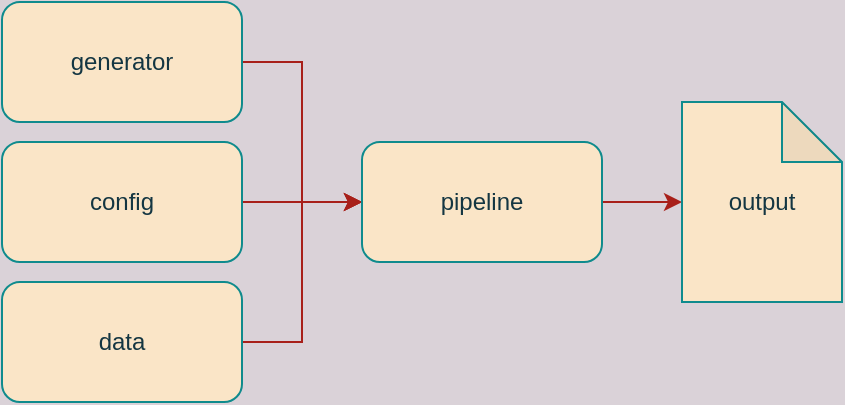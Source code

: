 <mxfile version="20.2.8" type="device"><diagram id="BN_NfcRSmqaE1-ilM0FF" name="Page-1"><mxGraphModel dx="932" dy="599" grid="1" gridSize="10" guides="1" tooltips="1" connect="1" arrows="1" fold="1" page="1" pageScale="1" pageWidth="827" pageHeight="1169" background="#DAD2D8" math="0" shadow="0"><root><mxCell id="0"/><mxCell id="1" parent="0"/><mxCell id="pVo-dFyNThJf84FPgALZ-15" style="edgeStyle=orthogonalEdgeStyle;rounded=0;orthogonalLoop=1;jettySize=auto;html=1;entryX=0;entryY=0.5;entryDx=0;entryDy=0;labelBackgroundColor=#DAD2D8;strokeColor=#A8201A;fontColor=#143642;" edge="1" parent="1" source="pVo-dFyNThJf84FPgALZ-9" target="pVo-dFyNThJf84FPgALZ-12"><mxGeometry relative="1" as="geometry"/></mxCell><mxCell id="pVo-dFyNThJf84FPgALZ-9" value="data" style="rounded=1;whiteSpace=wrap;html=1;fillColor=#FAE5C7;strokeColor=#0F8B8D;fontColor=#143642;" vertex="1" parent="1"><mxGeometry x="120" y="240" width="120" height="60" as="geometry"/></mxCell><mxCell id="pVo-dFyNThJf84FPgALZ-14" style="edgeStyle=orthogonalEdgeStyle;rounded=0;orthogonalLoop=1;jettySize=auto;html=1;labelBackgroundColor=#DAD2D8;strokeColor=#A8201A;fontColor=#143642;" edge="1" parent="1" source="pVo-dFyNThJf84FPgALZ-10" target="pVo-dFyNThJf84FPgALZ-12"><mxGeometry relative="1" as="geometry"/></mxCell><mxCell id="pVo-dFyNThJf84FPgALZ-10" value="config" style="rounded=1;whiteSpace=wrap;html=1;fillColor=#FAE5C7;strokeColor=#0F8B8D;fontColor=#143642;" vertex="1" parent="1"><mxGeometry x="120" y="170" width="120" height="60" as="geometry"/></mxCell><mxCell id="pVo-dFyNThJf84FPgALZ-13" style="edgeStyle=orthogonalEdgeStyle;rounded=0;orthogonalLoop=1;jettySize=auto;html=1;entryX=0;entryY=0.5;entryDx=0;entryDy=0;labelBackgroundColor=#DAD2D8;strokeColor=#A8201A;fontColor=#143642;" edge="1" parent="1" source="pVo-dFyNThJf84FPgALZ-11" target="pVo-dFyNThJf84FPgALZ-12"><mxGeometry relative="1" as="geometry"/></mxCell><mxCell id="pVo-dFyNThJf84FPgALZ-11" value="generator" style="rounded=1;whiteSpace=wrap;html=1;fillColor=#FAE5C7;strokeColor=#0F8B8D;fontColor=#143642;" vertex="1" parent="1"><mxGeometry x="120" y="100" width="120" height="60" as="geometry"/></mxCell><mxCell id="pVo-dFyNThJf84FPgALZ-17" style="edgeStyle=orthogonalEdgeStyle;rounded=0;orthogonalLoop=1;jettySize=auto;html=1;labelBackgroundColor=#DAD2D8;strokeColor=#A8201A;fontColor=#143642;" edge="1" parent="1" source="pVo-dFyNThJf84FPgALZ-12" target="pVo-dFyNThJf84FPgALZ-16"><mxGeometry relative="1" as="geometry"/></mxCell><mxCell id="pVo-dFyNThJf84FPgALZ-12" value="pipeline" style="rounded=1;whiteSpace=wrap;html=1;fillColor=#FAE5C7;strokeColor=#0F8B8D;fontColor=#143642;" vertex="1" parent="1"><mxGeometry x="300" y="170" width="120" height="60" as="geometry"/></mxCell><mxCell id="pVo-dFyNThJf84FPgALZ-16" value="output" style="shape=note;whiteSpace=wrap;html=1;backgroundOutline=1;darkOpacity=0.05;fillColor=#FAE5C7;strokeColor=#0F8B8D;fontColor=#143642;" vertex="1" parent="1"><mxGeometry x="460" y="150" width="80" height="100" as="geometry"/></mxCell></root></mxGraphModel></diagram></mxfile>